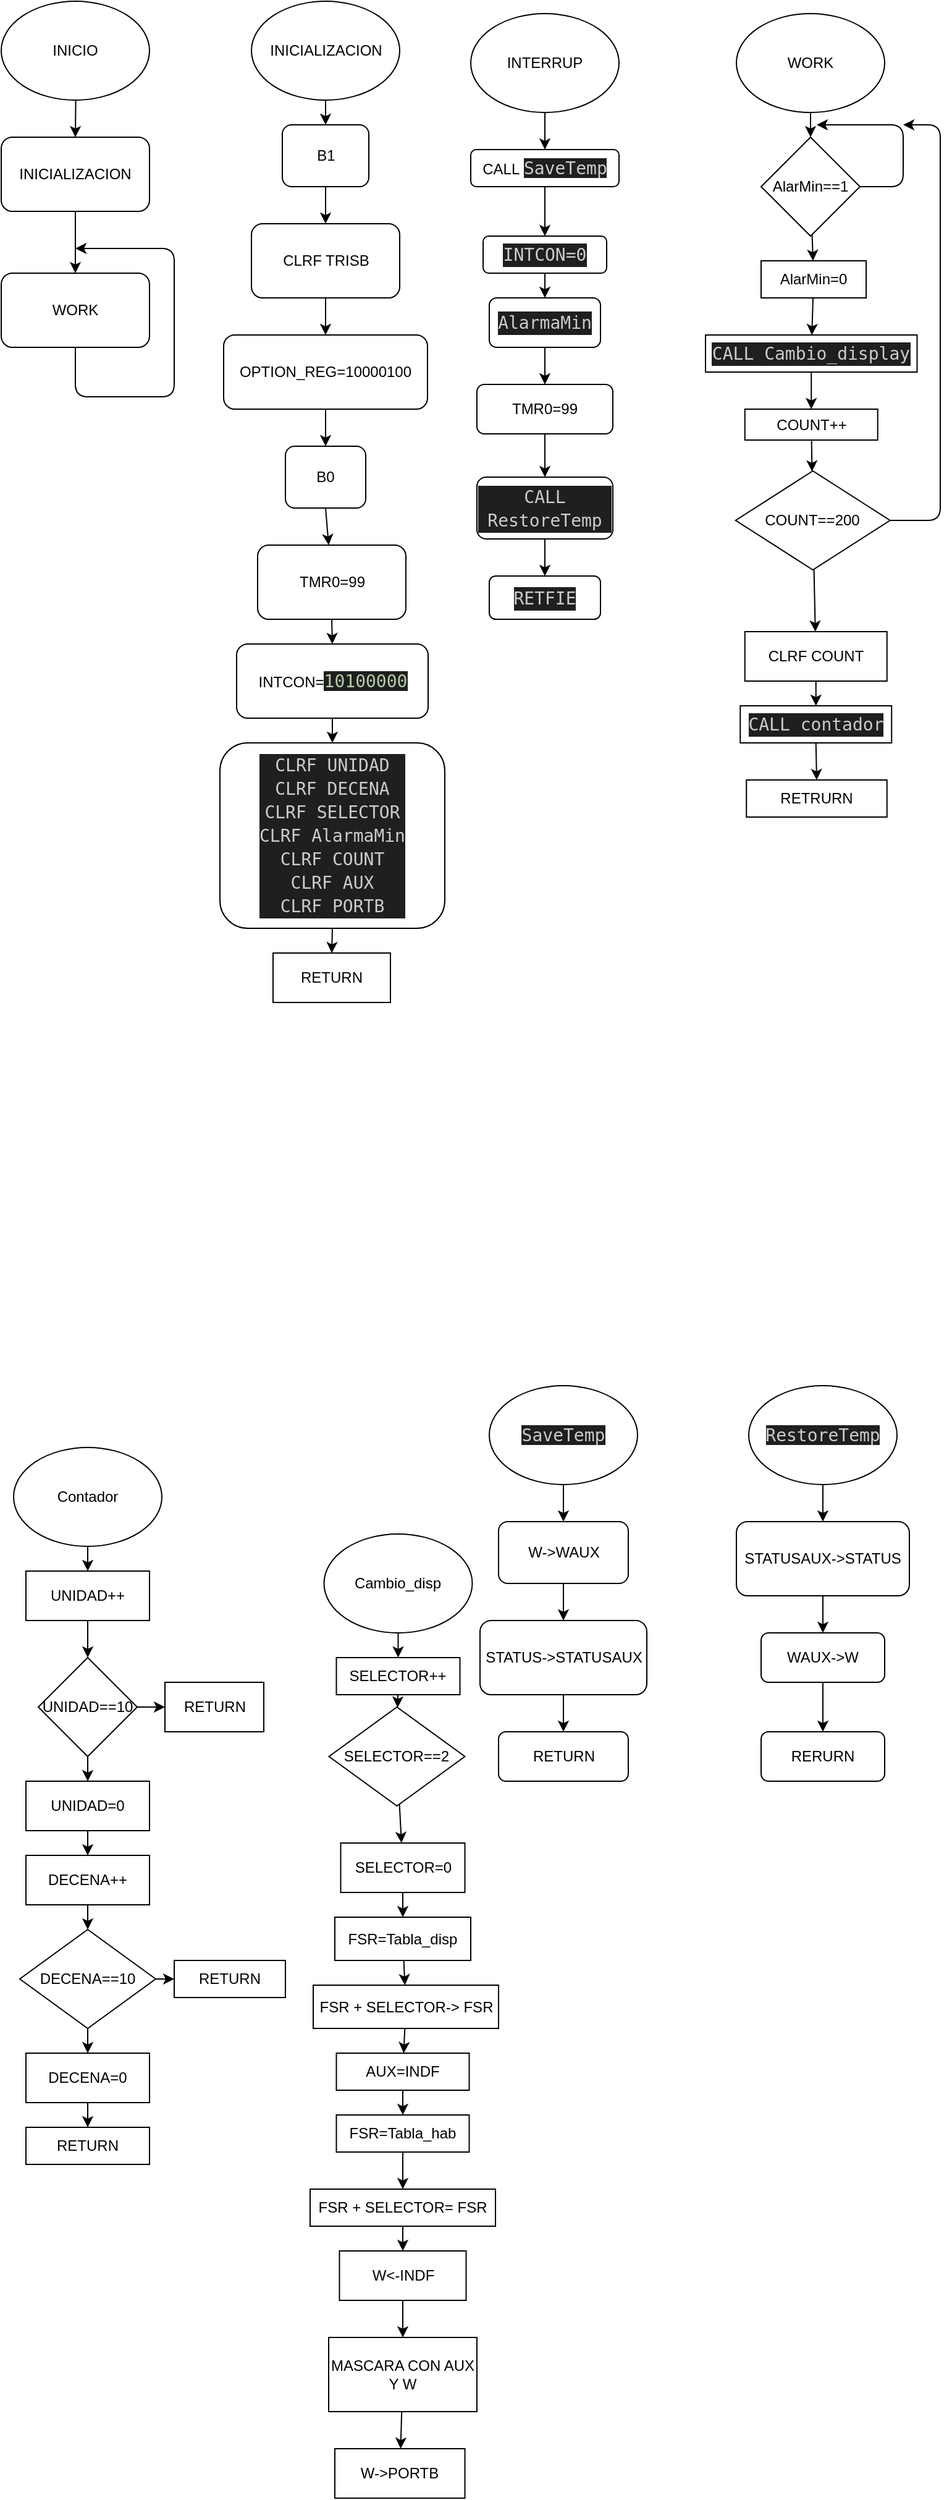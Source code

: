 <mxfile>
    <diagram id="o5bIH_cxjhiry6EoAMog" name="Page-1">
        <mxGraphModel dx="1345" dy="581" grid="1" gridSize="10" guides="1" tooltips="1" connect="1" arrows="1" fold="1" page="1" pageScale="1" pageWidth="850" pageHeight="1100" math="0" shadow="0">
            <root>
                <mxCell id="0"/>
                <mxCell id="1" parent="0"/>
                <mxCell id="2" style="edgeStyle=none;html=1;" parent="1" source="3" target="5" edge="1">
                    <mxGeometry relative="1" as="geometry"/>
                </mxCell>
                <mxCell id="3" value="INICIO" style="ellipse;whiteSpace=wrap;html=1;" parent="1" vertex="1">
                    <mxGeometry x="30" y="10" width="120" height="80" as="geometry"/>
                </mxCell>
                <mxCell id="4" style="edgeStyle=none;html=1;exitX=0.5;exitY=1;exitDx=0;exitDy=0;" parent="1" source="5" target="7" edge="1">
                    <mxGeometry relative="1" as="geometry"/>
                </mxCell>
                <mxCell id="5" value="INICIALIZACION" style="rounded=1;whiteSpace=wrap;html=1;" parent="1" vertex="1">
                    <mxGeometry x="30" y="120" width="120" height="60" as="geometry"/>
                </mxCell>
                <mxCell id="6" style="edgeStyle=none;html=1;exitX=0.5;exitY=1;exitDx=0;exitDy=0;" parent="1" source="7" edge="1">
                    <mxGeometry relative="1" as="geometry">
                        <mxPoint x="90" y="210" as="targetPoint"/>
                        <Array as="points">
                            <mxPoint x="90" y="330"/>
                            <mxPoint x="170" y="330"/>
                            <mxPoint x="170" y="210"/>
                        </Array>
                    </mxGeometry>
                </mxCell>
                <mxCell id="7" value="WORK" style="rounded=1;whiteSpace=wrap;html=1;" parent="1" vertex="1">
                    <mxGeometry x="30" y="230" width="120" height="60" as="geometry"/>
                </mxCell>
                <mxCell id="8" style="edgeStyle=none;html=1;exitX=0.5;exitY=1;exitDx=0;exitDy=0;entryX=0.5;entryY=0;entryDx=0;entryDy=0;" parent="1" source="9" target="11" edge="1">
                    <mxGeometry relative="1" as="geometry"/>
                </mxCell>
                <mxCell id="9" value="INICIALIZACION" style="ellipse;whiteSpace=wrap;html=1;" parent="1" vertex="1">
                    <mxGeometry x="232.5" y="10" width="120" height="80" as="geometry"/>
                </mxCell>
                <mxCell id="10" style="edgeStyle=none;html=1;exitX=0.5;exitY=1;exitDx=0;exitDy=0;entryX=0.5;entryY=0;entryDx=0;entryDy=0;" parent="1" source="11" target="13" edge="1">
                    <mxGeometry relative="1" as="geometry"/>
                </mxCell>
                <mxCell id="11" value="B1" style="rounded=1;whiteSpace=wrap;html=1;" parent="1" vertex="1">
                    <mxGeometry x="257.5" y="110" width="70" height="50" as="geometry"/>
                </mxCell>
                <mxCell id="12" style="edgeStyle=none;html=1;exitX=0.5;exitY=1;exitDx=0;exitDy=0;" parent="1" source="13" target="15" edge="1">
                    <mxGeometry relative="1" as="geometry"/>
                </mxCell>
                <mxCell id="13" value="CLRF TRISB" style="rounded=1;whiteSpace=wrap;html=1;" parent="1" vertex="1">
                    <mxGeometry x="232.5" y="190" width="120" height="60" as="geometry"/>
                </mxCell>
                <mxCell id="14" style="edgeStyle=none;html=1;exitX=0.5;exitY=1;exitDx=0;exitDy=0;entryX=0.5;entryY=0;entryDx=0;entryDy=0;" parent="1" source="15" target="17" edge="1">
                    <mxGeometry relative="1" as="geometry"/>
                </mxCell>
                <mxCell id="15" value="OPTION_REG=10000100" style="rounded=1;whiteSpace=wrap;html=1;" parent="1" vertex="1">
                    <mxGeometry x="210" y="280" width="165" height="60" as="geometry"/>
                </mxCell>
                <mxCell id="16" style="edgeStyle=none;html=1;exitX=0.5;exitY=1;exitDx=0;exitDy=0;" parent="1" source="17" target="19" edge="1">
                    <mxGeometry relative="1" as="geometry"/>
                </mxCell>
                <mxCell id="17" value="B0" style="rounded=1;whiteSpace=wrap;html=1;" parent="1" vertex="1">
                    <mxGeometry x="260" y="370" width="65" height="50" as="geometry"/>
                </mxCell>
                <mxCell id="18" style="edgeStyle=none;html=1;exitX=0.5;exitY=1;exitDx=0;exitDy=0;entryX=0.5;entryY=0;entryDx=0;entryDy=0;" parent="1" source="19" target="21" edge="1">
                    <mxGeometry relative="1" as="geometry"/>
                </mxCell>
                <mxCell id="19" value="TMR0=99" style="rounded=1;whiteSpace=wrap;html=1;" parent="1" vertex="1">
                    <mxGeometry x="237.5" y="450" width="120" height="60" as="geometry"/>
                </mxCell>
                <mxCell id="20" style="edgeStyle=none;html=1;exitX=0.5;exitY=1;exitDx=0;exitDy=0;entryX=0.5;entryY=0;entryDx=0;entryDy=0;" parent="1" source="21" target="23" edge="1">
                    <mxGeometry relative="1" as="geometry"/>
                </mxCell>
                <mxCell id="21" value="INTCON=&lt;font face=&quot;Droid Sans Mono, monospace, monospace&quot; color=&quot;#b5cea8&quot;&gt;&lt;span style=&quot;font-size: 14px; background-color: rgb(31, 31, 31);&quot;&gt;10100000&lt;/span&gt;&lt;/font&gt;" style="rounded=1;whiteSpace=wrap;html=1;" parent="1" vertex="1">
                    <mxGeometry x="220.5" y="530" width="155" height="60" as="geometry"/>
                </mxCell>
                <mxCell id="22" style="edgeStyle=none;html=1;exitX=0.5;exitY=1;exitDx=0;exitDy=0;entryX=0.5;entryY=0;entryDx=0;entryDy=0;" parent="1" source="23" target="24" edge="1">
                    <mxGeometry relative="1" as="geometry"/>
                </mxCell>
                <mxCell id="23" value="&lt;div style=&quot;color: rgb(204, 204, 204); background-color: rgb(31, 31, 31); font-family: &amp;quot;Droid Sans Mono&amp;quot;, &amp;quot;monospace&amp;quot;, monospace; font-size: 14px; line-height: 19px;&quot;&gt;&lt;div&gt;CLRF UNIDAD&lt;/div&gt;&lt;div&gt;    CLRF DECENA&lt;/div&gt;&lt;div&gt;    CLRF SELECTOR&lt;/div&gt;&lt;div&gt;    CLRF AlarmaMin&lt;/div&gt;&lt;div&gt;    CLRF COUNT &lt;/div&gt;&lt;div&gt;    CLRF AUX &lt;/div&gt;&lt;div&gt;CLRF PORTB&lt;/div&gt;&lt;/div&gt;" style="rounded=1;whiteSpace=wrap;html=1;" parent="1" vertex="1">
                    <mxGeometry x="207" y="610" width="182" height="150" as="geometry"/>
                </mxCell>
                <mxCell id="24" value="RETURN" style="rounded=0;whiteSpace=wrap;html=1;" parent="1" vertex="1">
                    <mxGeometry x="250" y="780" width="95" height="40" as="geometry"/>
                </mxCell>
                <mxCell id="25" style="edgeStyle=none;html=1;exitX=0.5;exitY=1;exitDx=0;exitDy=0;" parent="1" source="26" target="28" edge="1">
                    <mxGeometry relative="1" as="geometry"/>
                </mxCell>
                <mxCell id="26" value="INTERRUP" style="ellipse;whiteSpace=wrap;html=1;" parent="1" vertex="1">
                    <mxGeometry x="410" y="20" width="120" height="80" as="geometry"/>
                </mxCell>
                <mxCell id="27" style="edgeStyle=none;html=1;" parent="1" source="28" target="30" edge="1">
                    <mxGeometry relative="1" as="geometry"/>
                </mxCell>
                <mxCell id="28" value="CALL&amp;nbsp;&lt;span style=&quot;background-color: rgb(31, 31, 31); color: rgb(204, 204, 204); font-family: &amp;quot;Droid Sans Mono&amp;quot;, &amp;quot;monospace&amp;quot;, monospace; font-size: 14px;&quot;&gt;SaveTemp&lt;/span&gt;" style="rounded=1;whiteSpace=wrap;html=1;" parent="1" vertex="1">
                    <mxGeometry x="410" y="130" width="120" height="30" as="geometry"/>
                </mxCell>
                <mxCell id="29" style="edgeStyle=none;html=1;entryX=0.5;entryY=0;entryDx=0;entryDy=0;" parent="1" source="30" target="32" edge="1">
                    <mxGeometry relative="1" as="geometry"/>
                </mxCell>
                <mxCell id="30" value="&lt;div style=&quot;color: rgb(204, 204, 204); background-color: rgb(31, 31, 31); font-family: &amp;quot;Droid Sans Mono&amp;quot;, &amp;quot;monospace&amp;quot;, monospace; font-size: 14px; line-height: 19px;&quot;&gt;INTCON=0&lt;/div&gt;" style="rounded=1;whiteSpace=wrap;html=1;" parent="1" vertex="1">
                    <mxGeometry x="420" y="200" width="100" height="30" as="geometry"/>
                </mxCell>
                <mxCell id="31" style="edgeStyle=none;html=1;exitX=0.5;exitY=1;exitDx=0;exitDy=0;entryX=0.5;entryY=0;entryDx=0;entryDy=0;" parent="1" source="32" target="34" edge="1">
                    <mxGeometry relative="1" as="geometry"/>
                </mxCell>
                <mxCell id="32" value="&lt;div style=&quot;color: rgb(204, 204, 204); background-color: rgb(31, 31, 31); font-family: &amp;quot;Droid Sans Mono&amp;quot;, &amp;quot;monospace&amp;quot;, monospace; font-size: 14px; line-height: 19px;&quot;&gt;&lt;div style=&quot;line-height: 19px;&quot;&gt;AlarmaMin&lt;/div&gt;&lt;/div&gt;" style="rounded=1;whiteSpace=wrap;html=1;" parent="1" vertex="1">
                    <mxGeometry x="425" y="250" width="90" height="40" as="geometry"/>
                </mxCell>
                <mxCell id="33" style="edgeStyle=none;html=1;exitX=0.5;exitY=1;exitDx=0;exitDy=0;" parent="1" source="34" target="36" edge="1">
                    <mxGeometry relative="1" as="geometry"/>
                </mxCell>
                <mxCell id="34" value="TMR0=99" style="rounded=1;whiteSpace=wrap;html=1;" parent="1" vertex="1">
                    <mxGeometry x="415" y="320" width="110" height="40" as="geometry"/>
                </mxCell>
                <mxCell id="35" style="edgeStyle=none;html=1;exitX=0.5;exitY=1;exitDx=0;exitDy=0;" parent="1" source="36" target="37" edge="1">
                    <mxGeometry relative="1" as="geometry"/>
                </mxCell>
                <mxCell id="36" value="&lt;div style=&quot;color: rgb(204, 204, 204); background-color: rgb(31, 31, 31); font-family: &amp;quot;Droid Sans Mono&amp;quot;, &amp;quot;monospace&amp;quot;, monospace; font-size: 14px; line-height: 19px;&quot;&gt;CALL RestoreTemp&lt;/div&gt;" style="rounded=1;whiteSpace=wrap;html=1;" parent="1" vertex="1">
                    <mxGeometry x="415" y="395" width="110" height="50" as="geometry"/>
                </mxCell>
                <mxCell id="37" value="&lt;div style=&quot;color: rgb(204, 204, 204); background-color: rgb(31, 31, 31); font-family: &amp;quot;Droid Sans Mono&amp;quot;, &amp;quot;monospace&amp;quot;, monospace; font-size: 14px; line-height: 19px;&quot;&gt;RETFIE&lt;/div&gt;" style="rounded=1;whiteSpace=wrap;html=1;" parent="1" vertex="1">
                    <mxGeometry x="425" y="475" width="90" height="35" as="geometry"/>
                </mxCell>
                <mxCell id="38" style="edgeStyle=none;html=1;exitX=0.5;exitY=1;exitDx=0;exitDy=0;" parent="1" source="39" target="43" edge="1">
                    <mxGeometry relative="1" as="geometry"/>
                </mxCell>
                <mxCell id="39" value="&lt;span style=&quot;color: rgb(204, 204, 204); font-family: &amp;quot;Droid Sans Mono&amp;quot;, &amp;quot;monospace&amp;quot;, monospace; font-size: 14px; background-color: rgb(31, 31, 31);&quot;&gt;SaveTemp&lt;/span&gt;" style="ellipse;whiteSpace=wrap;html=1;" parent="1" vertex="1">
                    <mxGeometry x="425" y="1130" width="120" height="80" as="geometry"/>
                </mxCell>
                <mxCell id="40" style="edgeStyle=none;html=1;exitX=0.5;exitY=1;exitDx=0;exitDy=0;entryX=0.5;entryY=0;entryDx=0;entryDy=0;" parent="1" source="41" target="48" edge="1">
                    <mxGeometry relative="1" as="geometry"/>
                </mxCell>
                <mxCell id="41" value="&lt;span style=&quot;color: rgb(204, 204, 204); font-family: &amp;quot;Droid Sans Mono&amp;quot;, &amp;quot;monospace&amp;quot;, monospace; font-size: 14px; font-style: normal; font-variant-ligatures: normal; font-variant-caps: normal; font-weight: 400; letter-spacing: normal; orphans: 2; text-align: center; text-indent: 0px; text-transform: none; widows: 2; word-spacing: 0px; -webkit-text-stroke-width: 0px; background-color: rgb(31, 31, 31); text-decoration-thickness: initial; text-decoration-style: initial; text-decoration-color: initial; float: none; display: inline !important;&quot;&gt;RestoreTemp&lt;/span&gt;" style="ellipse;whiteSpace=wrap;html=1;" parent="1" vertex="1">
                    <mxGeometry x="635" y="1130" width="120" height="80" as="geometry"/>
                </mxCell>
                <mxCell id="42" style="edgeStyle=none;html=1;" parent="1" source="43" target="45" edge="1">
                    <mxGeometry relative="1" as="geometry"/>
                </mxCell>
                <mxCell id="43" value="W-&amp;gt;WAUX" style="rounded=1;whiteSpace=wrap;html=1;" parent="1" vertex="1">
                    <mxGeometry x="432.5" y="1240" width="105" height="50" as="geometry"/>
                </mxCell>
                <mxCell id="44" style="edgeStyle=none;html=1;exitX=0.5;exitY=1;exitDx=0;exitDy=0;entryX=0.5;entryY=0;entryDx=0;entryDy=0;" parent="1" source="45" target="46" edge="1">
                    <mxGeometry relative="1" as="geometry"/>
                </mxCell>
                <mxCell id="45" value="STATUS-&amp;gt;STATUSAUX" style="rounded=1;whiteSpace=wrap;html=1;" parent="1" vertex="1">
                    <mxGeometry x="417.5" y="1320" width="135" height="60" as="geometry"/>
                </mxCell>
                <mxCell id="46" value="RETURN" style="rounded=1;whiteSpace=wrap;html=1;" parent="1" vertex="1">
                    <mxGeometry x="432.5" y="1410" width="105" height="40" as="geometry"/>
                </mxCell>
                <mxCell id="47" style="edgeStyle=none;html=1;exitX=0.5;exitY=1;exitDx=0;exitDy=0;" parent="1" source="48" target="50" edge="1">
                    <mxGeometry relative="1" as="geometry"/>
                </mxCell>
                <mxCell id="48" value="STATUSAUX-&amp;gt;STATUS" style="rounded=1;whiteSpace=wrap;html=1;" parent="1" vertex="1">
                    <mxGeometry x="625" y="1240" width="140" height="60" as="geometry"/>
                </mxCell>
                <mxCell id="49" style="edgeStyle=none;html=1;exitX=0.5;exitY=1;exitDx=0;exitDy=0;" parent="1" source="50" target="51" edge="1">
                    <mxGeometry relative="1" as="geometry"/>
                </mxCell>
                <mxCell id="50" value="WAUX-&amp;gt;W" style="rounded=1;whiteSpace=wrap;html=1;" parent="1" vertex="1">
                    <mxGeometry x="645" y="1330" width="100" height="40" as="geometry"/>
                </mxCell>
                <mxCell id="51" value="RERURN" style="rounded=1;whiteSpace=wrap;html=1;" parent="1" vertex="1">
                    <mxGeometry x="645" y="1410" width="100" height="40" as="geometry"/>
                </mxCell>
                <mxCell id="71" style="edgeStyle=none;html=1;exitX=0.5;exitY=1;exitDx=0;exitDy=0;entryX=0.5;entryY=0;entryDx=0;entryDy=0;" parent="1" source="52" target="54" edge="1">
                    <mxGeometry relative="1" as="geometry"/>
                </mxCell>
                <mxCell id="52" value="Contador" style="ellipse;whiteSpace=wrap;html=1;" parent="1" vertex="1">
                    <mxGeometry x="40" y="1180" width="120" height="80" as="geometry"/>
                </mxCell>
                <mxCell id="95" style="edgeStyle=none;html=1;exitX=0.5;exitY=1;exitDx=0;exitDy=0;entryX=0.5;entryY=0;entryDx=0;entryDy=0;" parent="1" source="53" target="72" edge="1">
                    <mxGeometry relative="1" as="geometry"/>
                </mxCell>
                <mxCell id="53" value="Cambio_disp" style="ellipse;whiteSpace=wrap;html=1;" parent="1" vertex="1">
                    <mxGeometry x="291.25" y="1250" width="120" height="80" as="geometry"/>
                </mxCell>
                <mxCell id="56" value="" style="edgeStyle=none;html=1;" parent="1" source="54" target="55" edge="1">
                    <mxGeometry relative="1" as="geometry"/>
                </mxCell>
                <mxCell id="54" value="UNIDAD++" style="whiteSpace=wrap;html=1;" parent="1" vertex="1">
                    <mxGeometry x="50" y="1280" width="100" height="40" as="geometry"/>
                </mxCell>
                <mxCell id="58" value="" style="edgeStyle=none;html=1;" parent="1" source="55" target="57" edge="1">
                    <mxGeometry relative="1" as="geometry"/>
                </mxCell>
                <mxCell id="70" style="edgeStyle=none;html=1;entryX=0.5;entryY=0;entryDx=0;entryDy=0;" parent="1" source="55" target="59" edge="1">
                    <mxGeometry relative="1" as="geometry"/>
                </mxCell>
                <mxCell id="55" value="UNIDAD==10" style="rhombus;whiteSpace=wrap;html=1;" parent="1" vertex="1">
                    <mxGeometry x="60" y="1350" width="80" height="80" as="geometry"/>
                </mxCell>
                <mxCell id="57" value="RETURN" style="whiteSpace=wrap;html=1;" parent="1" vertex="1">
                    <mxGeometry x="162.5" y="1370" width="80" height="40" as="geometry"/>
                </mxCell>
                <mxCell id="61" value="" style="edgeStyle=none;html=1;" parent="1" source="59" target="60" edge="1">
                    <mxGeometry relative="1" as="geometry"/>
                </mxCell>
                <mxCell id="59" value="UNIDAD=0" style="whiteSpace=wrap;html=1;" parent="1" vertex="1">
                    <mxGeometry x="50" y="1450" width="100" height="40" as="geometry"/>
                </mxCell>
                <mxCell id="63" value="" style="edgeStyle=none;html=1;" parent="1" source="60" target="62" edge="1">
                    <mxGeometry relative="1" as="geometry"/>
                </mxCell>
                <mxCell id="60" value="DECENA++" style="whiteSpace=wrap;html=1;" parent="1" vertex="1">
                    <mxGeometry x="50" y="1510" width="100" height="40" as="geometry"/>
                </mxCell>
                <mxCell id="65" value="" style="edgeStyle=none;html=1;" parent="1" source="62" target="64" edge="1">
                    <mxGeometry relative="1" as="geometry"/>
                </mxCell>
                <mxCell id="67" value="" style="edgeStyle=none;html=1;" parent="1" source="62" target="66" edge="1">
                    <mxGeometry relative="1" as="geometry"/>
                </mxCell>
                <mxCell id="62" value="DECENA==10" style="rhombus;whiteSpace=wrap;html=1;" parent="1" vertex="1">
                    <mxGeometry x="45" y="1570" width="110" height="80" as="geometry"/>
                </mxCell>
                <mxCell id="64" value="RETURN" style="whiteSpace=wrap;html=1;" parent="1" vertex="1">
                    <mxGeometry x="170" y="1595" width="90" height="30" as="geometry"/>
                </mxCell>
                <mxCell id="69" value="" style="edgeStyle=none;html=1;" parent="1" source="66" target="68" edge="1">
                    <mxGeometry relative="1" as="geometry"/>
                </mxCell>
                <mxCell id="66" value="DECENA=0" style="whiteSpace=wrap;html=1;" parent="1" vertex="1">
                    <mxGeometry x="50" y="1670" width="100" height="40" as="geometry"/>
                </mxCell>
                <mxCell id="68" value="RETURN" style="whiteSpace=wrap;html=1;" parent="1" vertex="1">
                    <mxGeometry x="50" y="1730" width="100" height="30" as="geometry"/>
                </mxCell>
                <mxCell id="76" value="" style="edgeStyle=none;html=1;" parent="1" source="72" target="75" edge="1">
                    <mxGeometry relative="1" as="geometry"/>
                </mxCell>
                <mxCell id="72" value="SELECTOR++" style="whiteSpace=wrap;html=1;" parent="1" vertex="1">
                    <mxGeometry x="301.25" y="1350" width="100" height="30" as="geometry"/>
                </mxCell>
                <mxCell id="78" value="" style="edgeStyle=none;html=1;" parent="1" source="75" target="77" edge="1">
                    <mxGeometry relative="1" as="geometry"/>
                </mxCell>
                <mxCell id="75" value="SELECTOR==2" style="rhombus;whiteSpace=wrap;html=1;" parent="1" vertex="1">
                    <mxGeometry x="295.25" y="1390" width="110" height="80" as="geometry"/>
                </mxCell>
                <mxCell id="80" value="" style="edgeStyle=none;html=1;" parent="1" source="77" target="79" edge="1">
                    <mxGeometry relative="1" as="geometry"/>
                </mxCell>
                <mxCell id="77" value="SELECTOR=0" style="whiteSpace=wrap;html=1;" parent="1" vertex="1">
                    <mxGeometry x="304.75" y="1500" width="100.5" height="40" as="geometry"/>
                </mxCell>
                <mxCell id="82" value="" style="edgeStyle=none;html=1;" parent="1" source="79" target="81" edge="1">
                    <mxGeometry relative="1" as="geometry"/>
                </mxCell>
                <mxCell id="79" value="FSR=Tabla_disp" style="whiteSpace=wrap;html=1;" parent="1" vertex="1">
                    <mxGeometry x="300" y="1560" width="110" height="35" as="geometry"/>
                </mxCell>
                <mxCell id="84" value="" style="edgeStyle=none;html=1;" parent="1" source="81" target="83" edge="1">
                    <mxGeometry relative="1" as="geometry"/>
                </mxCell>
                <mxCell id="81" value="FSR + SELECTOR-&amp;gt; FSR" style="whiteSpace=wrap;html=1;" parent="1" vertex="1">
                    <mxGeometry x="282.5" y="1615" width="150" height="35" as="geometry"/>
                </mxCell>
                <mxCell id="86" value="" style="edgeStyle=none;html=1;" parent="1" source="83" target="85" edge="1">
                    <mxGeometry relative="1" as="geometry"/>
                </mxCell>
                <mxCell id="83" value="AUX=INDF" style="whiteSpace=wrap;html=1;" parent="1" vertex="1">
                    <mxGeometry x="301.25" y="1670" width="107.5" height="30" as="geometry"/>
                </mxCell>
                <mxCell id="88" value="" style="edgeStyle=none;html=1;" parent="1" source="85" target="87" edge="1">
                    <mxGeometry relative="1" as="geometry"/>
                </mxCell>
                <mxCell id="85" value="FSR=Tabla_hab" style="whiteSpace=wrap;html=1;" parent="1" vertex="1">
                    <mxGeometry x="301.25" y="1720" width="107.5" height="30" as="geometry"/>
                </mxCell>
                <mxCell id="90" value="" style="edgeStyle=none;html=1;" parent="1" source="87" target="89" edge="1">
                    <mxGeometry relative="1" as="geometry"/>
                </mxCell>
                <mxCell id="87" value="FSR + SELECTOR= FSR" style="whiteSpace=wrap;html=1;" parent="1" vertex="1">
                    <mxGeometry x="280" y="1780" width="150" height="30" as="geometry"/>
                </mxCell>
                <mxCell id="92" value="" style="edgeStyle=none;html=1;" parent="1" source="89" target="91" edge="1">
                    <mxGeometry relative="1" as="geometry"/>
                </mxCell>
                <mxCell id="89" value="W&amp;lt;-INDF" style="whiteSpace=wrap;html=1;" parent="1" vertex="1">
                    <mxGeometry x="303.74" y="1830" width="102.51" height="40" as="geometry"/>
                </mxCell>
                <mxCell id="94" value="" style="edgeStyle=none;html=1;" parent="1" source="91" target="93" edge="1">
                    <mxGeometry relative="1" as="geometry"/>
                </mxCell>
                <mxCell id="91" value="MASCARA CON AUX Y W" style="whiteSpace=wrap;html=1;" parent="1" vertex="1">
                    <mxGeometry x="294.995" y="1900" width="120" height="60" as="geometry"/>
                </mxCell>
                <mxCell id="93" value="W-&amp;gt;PORTB" style="whiteSpace=wrap;html=1;" parent="1" vertex="1">
                    <mxGeometry x="300" y="1990" width="105.26" height="40" as="geometry"/>
                </mxCell>
                <mxCell id="98" value="" style="edgeStyle=none;html=1;" edge="1" parent="1" source="96" target="97">
                    <mxGeometry relative="1" as="geometry"/>
                </mxCell>
                <mxCell id="96" value="WORK" style="ellipse;whiteSpace=wrap;html=1;" parent="1" vertex="1">
                    <mxGeometry x="625" y="20" width="120" height="80" as="geometry"/>
                </mxCell>
                <mxCell id="100" value="" style="edgeStyle=none;html=1;" edge="1" parent="1" source="97" target="99">
                    <mxGeometry relative="1" as="geometry"/>
                </mxCell>
                <mxCell id="101" style="edgeStyle=none;html=1;exitX=1;exitY=0.5;exitDx=0;exitDy=0;" edge="1" parent="1" source="97">
                    <mxGeometry relative="1" as="geometry">
                        <mxPoint x="690" y="110" as="targetPoint"/>
                        <Array as="points">
                            <mxPoint x="760" y="160"/>
                            <mxPoint x="760" y="110"/>
                        </Array>
                    </mxGeometry>
                </mxCell>
                <mxCell id="97" value="AlarMin==1" style="rhombus;whiteSpace=wrap;html=1;" vertex="1" parent="1">
                    <mxGeometry x="645" y="120" width="80" height="80" as="geometry"/>
                </mxCell>
                <mxCell id="103" value="" style="edgeStyle=none;html=1;" edge="1" parent="1" source="99" target="102">
                    <mxGeometry relative="1" as="geometry"/>
                </mxCell>
                <mxCell id="99" value="AlarMin=0" style="whiteSpace=wrap;html=1;" vertex="1" parent="1">
                    <mxGeometry x="645" y="220" width="85" height="30" as="geometry"/>
                </mxCell>
                <mxCell id="105" value="" style="edgeStyle=none;html=1;" edge="1" parent="1" source="102" target="104">
                    <mxGeometry relative="1" as="geometry"/>
                </mxCell>
                <mxCell id="102" value="&lt;div style=&quot;color: rgb(204, 204, 204); background-color: rgb(31, 31, 31); font-family: &amp;quot;Droid Sans Mono&amp;quot;, &amp;quot;monospace&amp;quot;, monospace; font-size: 14px; line-height: 19px;&quot;&gt;CALL Cambio_display&lt;/div&gt;" style="whiteSpace=wrap;html=1;" vertex="1" parent="1">
                    <mxGeometry x="600" y="280" width="171.25" height="30" as="geometry"/>
                </mxCell>
                <mxCell id="107" value="" style="edgeStyle=none;html=1;" edge="1" parent="1" source="104" target="106">
                    <mxGeometry relative="1" as="geometry"/>
                </mxCell>
                <mxCell id="104" value="COUNT++" style="whiteSpace=wrap;html=1;" vertex="1" parent="1">
                    <mxGeometry x="631.87" y="340" width="107.5" height="25" as="geometry"/>
                </mxCell>
                <mxCell id="109" value="" style="edgeStyle=none;html=1;" edge="1" parent="1" source="106">
                    <mxGeometry relative="1" as="geometry">
                        <mxPoint x="760" y="110" as="targetPoint"/>
                        <Array as="points">
                            <mxPoint x="790" y="430"/>
                            <mxPoint x="790" y="110"/>
                        </Array>
                    </mxGeometry>
                </mxCell>
                <mxCell id="111" value="" style="edgeStyle=none;html=1;" edge="1" parent="1" source="106" target="110">
                    <mxGeometry relative="1" as="geometry"/>
                </mxCell>
                <mxCell id="106" value="COUNT==200" style="rhombus;whiteSpace=wrap;html=1;" vertex="1" parent="1">
                    <mxGeometry x="624.37" y="390" width="125" height="80" as="geometry"/>
                </mxCell>
                <mxCell id="113" value="" style="edgeStyle=none;html=1;" edge="1" parent="1" source="110" target="112">
                    <mxGeometry relative="1" as="geometry"/>
                </mxCell>
                <mxCell id="110" value="CLRF COUNT" style="whiteSpace=wrap;html=1;" vertex="1" parent="1">
                    <mxGeometry x="631.87" y="520" width="115" height="40" as="geometry"/>
                </mxCell>
                <mxCell id="115" style="edgeStyle=none;html=1;exitX=0.5;exitY=1;exitDx=0;exitDy=0;entryX=0.5;entryY=0;entryDx=0;entryDy=0;" edge="1" parent="1" source="112" target="114">
                    <mxGeometry relative="1" as="geometry"/>
                </mxCell>
                <mxCell id="112" value="&lt;div style=&quot;color: rgb(204, 204, 204); background-color: rgb(31, 31, 31); font-family: &amp;quot;Droid Sans Mono&amp;quot;, &amp;quot;monospace&amp;quot;, monospace; font-size: 14px; line-height: 19px;&quot;&gt;CALL contador&lt;/div&gt;" style="whiteSpace=wrap;html=1;" vertex="1" parent="1">
                    <mxGeometry x="628.12" y="580" width="122.5" height="30" as="geometry"/>
                </mxCell>
                <mxCell id="114" value="RETRURN" style="whiteSpace=wrap;html=1;" vertex="1" parent="1">
                    <mxGeometry x="633.11" y="640" width="113.76" height="30" as="geometry"/>
                </mxCell>
            </root>
        </mxGraphModel>
    </diagram>
</mxfile>